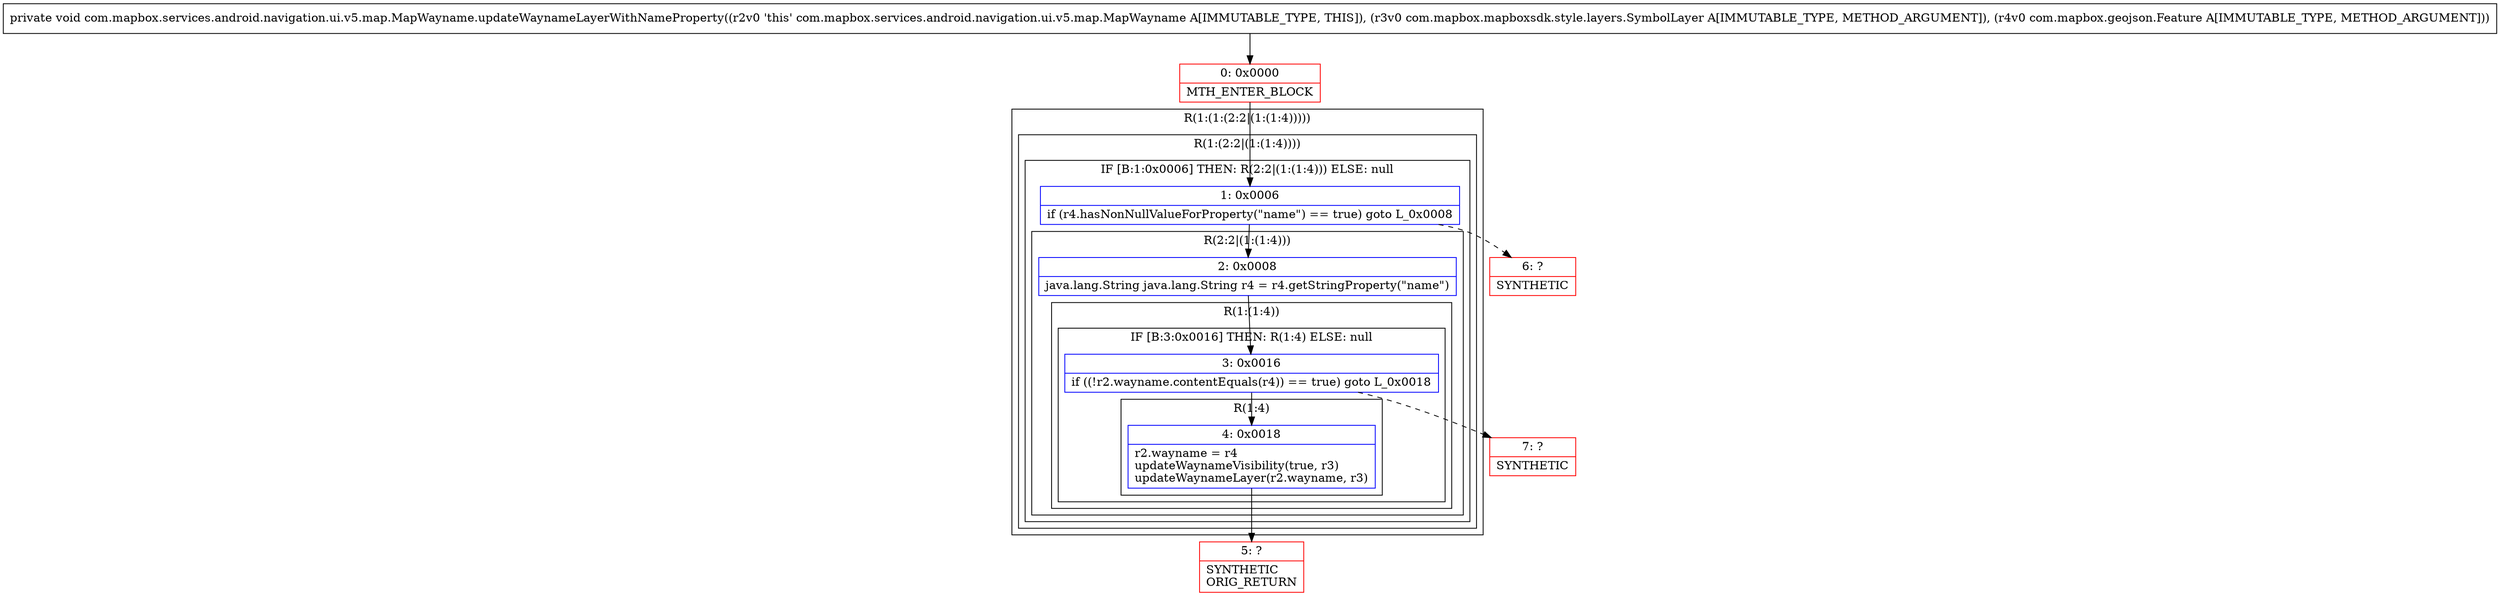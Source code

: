 digraph "CFG forcom.mapbox.services.android.navigation.ui.v5.map.MapWayname.updateWaynameLayerWithNameProperty(Lcom\/mapbox\/mapboxsdk\/style\/layers\/SymbolLayer;Lcom\/mapbox\/geojson\/Feature;)V" {
subgraph cluster_Region_456871851 {
label = "R(1:(1:(2:2|(1:(1:4)))))";
node [shape=record,color=blue];
subgraph cluster_Region_727136525 {
label = "R(1:(2:2|(1:(1:4))))";
node [shape=record,color=blue];
subgraph cluster_IfRegion_935841183 {
label = "IF [B:1:0x0006] THEN: R(2:2|(1:(1:4))) ELSE: null";
node [shape=record,color=blue];
Node_1 [shape=record,label="{1\:\ 0x0006|if (r4.hasNonNullValueForProperty(\"name\") == true) goto L_0x0008\l}"];
subgraph cluster_Region_2080312939 {
label = "R(2:2|(1:(1:4)))";
node [shape=record,color=blue];
Node_2 [shape=record,label="{2\:\ 0x0008|java.lang.String java.lang.String r4 = r4.getStringProperty(\"name\")\l}"];
subgraph cluster_Region_1990241255 {
label = "R(1:(1:4))";
node [shape=record,color=blue];
subgraph cluster_IfRegion_1066540972 {
label = "IF [B:3:0x0016] THEN: R(1:4) ELSE: null";
node [shape=record,color=blue];
Node_3 [shape=record,label="{3\:\ 0x0016|if ((!r2.wayname.contentEquals(r4)) == true) goto L_0x0018\l}"];
subgraph cluster_Region_1805966670 {
label = "R(1:4)";
node [shape=record,color=blue];
Node_4 [shape=record,label="{4\:\ 0x0018|r2.wayname = r4\lupdateWaynameVisibility(true, r3)\lupdateWaynameLayer(r2.wayname, r3)\l}"];
}
}
}
}
}
}
}
Node_0 [shape=record,color=red,label="{0\:\ 0x0000|MTH_ENTER_BLOCK\l}"];
Node_5 [shape=record,color=red,label="{5\:\ ?|SYNTHETIC\lORIG_RETURN\l}"];
Node_6 [shape=record,color=red,label="{6\:\ ?|SYNTHETIC\l}"];
Node_7 [shape=record,color=red,label="{7\:\ ?|SYNTHETIC\l}"];
MethodNode[shape=record,label="{private void com.mapbox.services.android.navigation.ui.v5.map.MapWayname.updateWaynameLayerWithNameProperty((r2v0 'this' com.mapbox.services.android.navigation.ui.v5.map.MapWayname A[IMMUTABLE_TYPE, THIS]), (r3v0 com.mapbox.mapboxsdk.style.layers.SymbolLayer A[IMMUTABLE_TYPE, METHOD_ARGUMENT]), (r4v0 com.mapbox.geojson.Feature A[IMMUTABLE_TYPE, METHOD_ARGUMENT])) }"];
MethodNode -> Node_0;
Node_1 -> Node_2;
Node_1 -> Node_6[style=dashed];
Node_2 -> Node_3;
Node_3 -> Node_4;
Node_3 -> Node_7[style=dashed];
Node_4 -> Node_5;
Node_0 -> Node_1;
}

